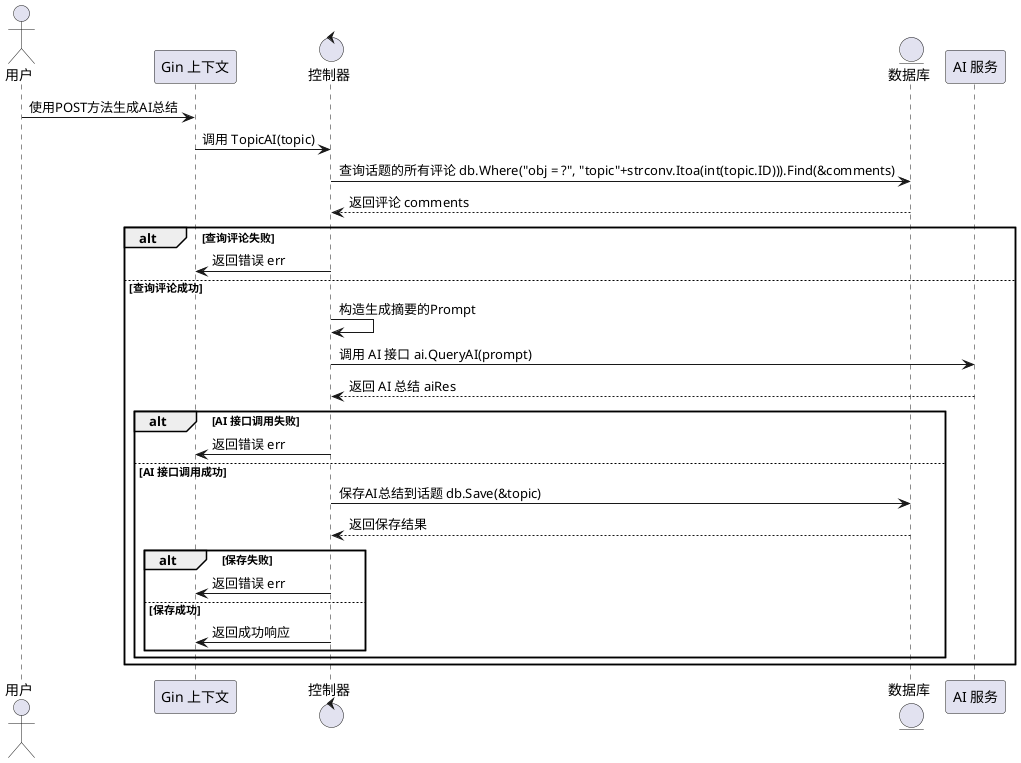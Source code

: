 @startuml
actor 用户 as u

participant "Gin 上下文" as c

control "控制器" as ctrl

entity "数据库" as db

participant "AI 服务" as ai

u -> c : 使用POST方法生成AI总结
c -> ctrl : 调用 TopicAI(topic)
ctrl -> db : 查询话题的所有评论 db.Where("obj = ?", "topic"+strconv.Itoa(int(topic.ID))).Find(&comments)
db --> ctrl : 返回评论 comments
alt 查询评论失败
    ctrl -> c : 返回错误 err
else 查询评论成功
    ctrl -> ctrl : 构造生成摘要的Prompt
    ctrl -> ai : 调用 AI 接口 ai.QueryAI(prompt)
    ai --> ctrl : 返回 AI 总结 aiRes
    alt AI 接口调用失败
        ctrl -> c : 返回错误 err
    else AI 接口调用成功
        ctrl -> db : 保存AI总结到话题 db.Save(&topic)
        db --> ctrl : 返回保存结果
        alt 保存失败
            ctrl -> c : 返回错误 err
        else 保存成功
            ctrl -> c : 返回成功响应
        end
    end
end
@enduml